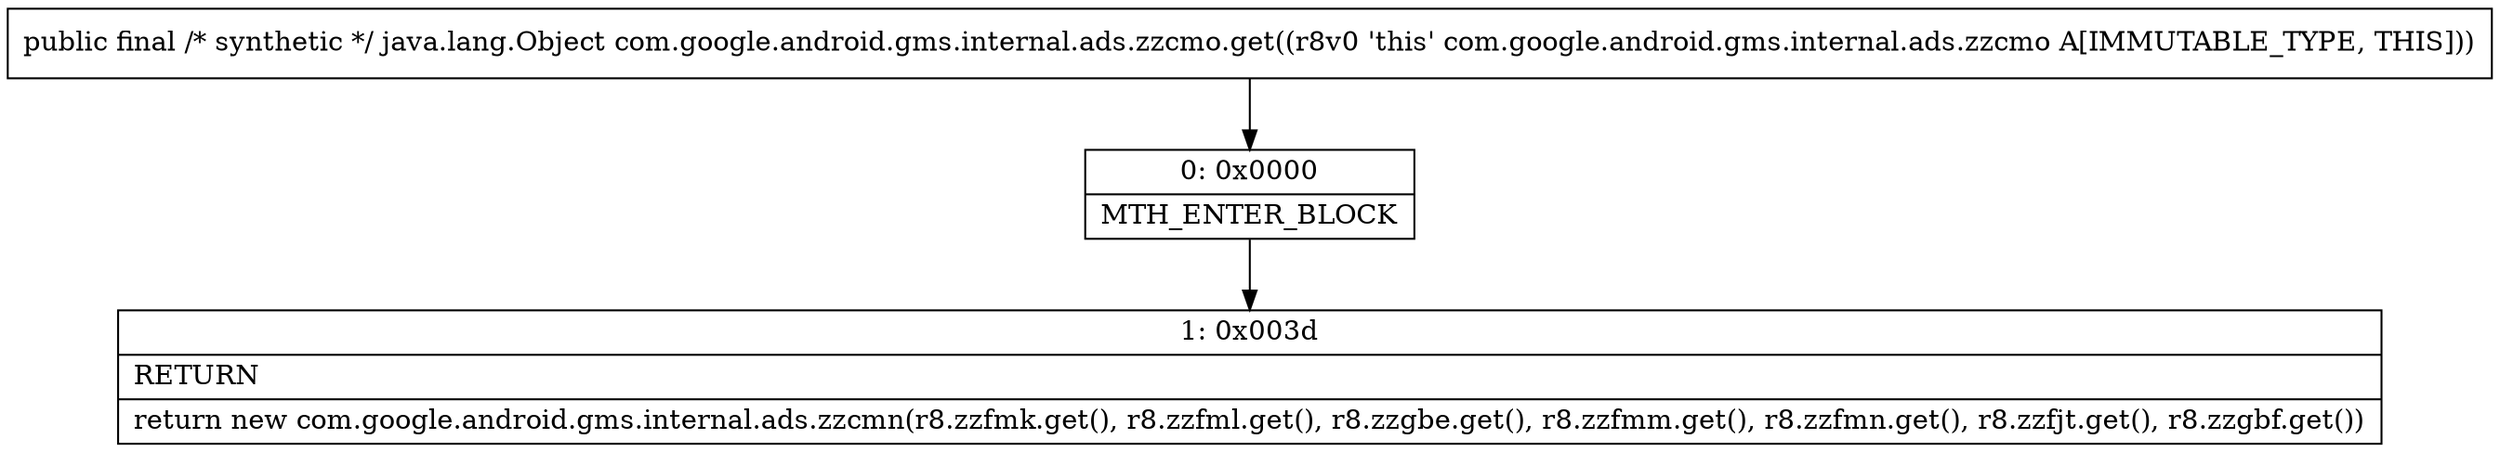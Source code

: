 digraph "CFG forcom.google.android.gms.internal.ads.zzcmo.get()Ljava\/lang\/Object;" {
Node_0 [shape=record,label="{0\:\ 0x0000|MTH_ENTER_BLOCK\l}"];
Node_1 [shape=record,label="{1\:\ 0x003d|RETURN\l|return new com.google.android.gms.internal.ads.zzcmn(r8.zzfmk.get(), r8.zzfml.get(), r8.zzgbe.get(), r8.zzfmm.get(), r8.zzfmn.get(), r8.zzfjt.get(), r8.zzgbf.get())\l}"];
MethodNode[shape=record,label="{public final \/* synthetic *\/ java.lang.Object com.google.android.gms.internal.ads.zzcmo.get((r8v0 'this' com.google.android.gms.internal.ads.zzcmo A[IMMUTABLE_TYPE, THIS])) }"];
MethodNode -> Node_0;
Node_0 -> Node_1;
}

